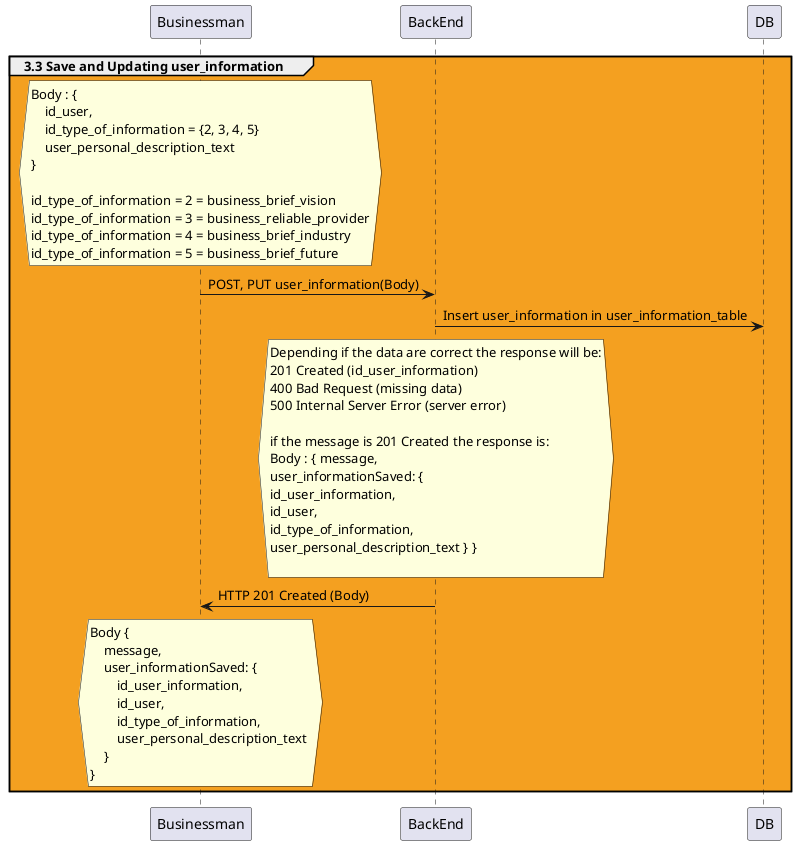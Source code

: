 @startuml

'Cargar user_information'
    group #F4A020 3.3 Save and Updating user_information
        hnote over Businessman
            Body : {
                id_user,
                id_type_of_information = {2, 3, 4, 5}
                user_personal_description_text 
            }

            id_type_of_information = 2 = business_brief_vision
            id_type_of_information = 3 = business_reliable_provider
            id_type_of_information = 4 = business_brief_industry
            id_type_of_information = 5 = business_brief_future
        end note
        Businessman -> BackEnd: POST, PUT user_information(Body)

        BackEnd -> DB: Insert user_information in user_information_table

        hnote over BackEnd
            Depending if the data are correct the response will be:
            201 Created (id_user_information)
            400 Bad Request (missing data)
            500 Internal Server Error (server error)

            if the message is 201 Created the response is:
            Body : { message,
            user_informationSaved: {
            id_user_information,
            id_user,
            id_type_of_information,
            user_personal_description_text } }

        endnote

        BackEnd -> Businessman: HTTP 201 Created (Body)

        hnote over Businessman
            Body { 
                message,
                user_informationSaved: {
                    id_user_information,
                    id_user,
                    id_type_of_information,
                    user_personal_description_text 
                }
            }
        end note
    end group 

@enduml